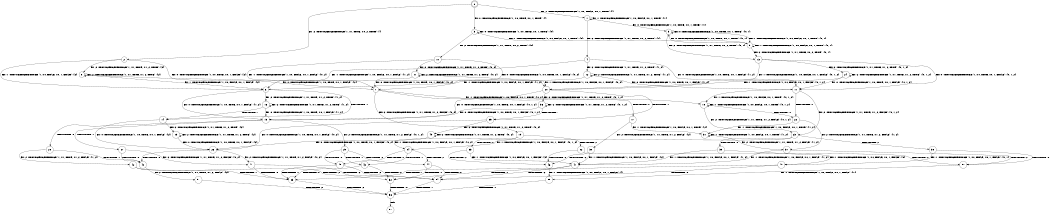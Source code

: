 digraph BCG {
size = "7, 10.5";
center = TRUE;
node [shape = circle];
0 [peripheries = 2];
0 -> 1 [label = "EX !1 !ATOMIC_EXCH_BRANCH (1, +0, FALSE, +0, 1, TRUE) !{}"];
0 -> 2 [label = "EX !2 !ATOMIC_EXCH_BRANCH (1, +1, TRUE, +0, 2, TRUE) !{}"];
0 -> 3 [label = "EX !0 !ATOMIC_EXCH_BRANCH (1, +0, TRUE, +0, 1, TRUE) !{}"];
1 -> 4 [label = "EX !2 !ATOMIC_EXCH_BRANCH (1, +1, TRUE, +0, 2, TRUE) !{1}"];
1 -> 5 [label = "EX !0 !ATOMIC_EXCH_BRANCH (1, +0, TRUE, +0, 1, TRUE) !{1}"];
1 -> 1 [label = "EX !1 !ATOMIC_EXCH_BRANCH (1, +0, FALSE, +0, 1, TRUE) !{1}"];
2 -> 6 [label = "EX !1 !ATOMIC_EXCH_BRANCH (1, +0, FALSE, +0, 1, FALSE) !{2}"];
2 -> 7 [label = "EX !0 !ATOMIC_EXCH_BRANCH (1, +0, TRUE, +0, 1, FALSE) !{2}"];
2 -> 8 [label = "EX !2 !ATOMIC_EXCH_BRANCH (1, +1, TRUE, +1, 2, TRUE) !{2}"];
3 -> 9 [label = "EX !1 !ATOMIC_EXCH_BRANCH (1, +0, FALSE, +0, 1, TRUE) !{0}"];
3 -> 10 [label = "EX !2 !ATOMIC_EXCH_BRANCH (1, +1, TRUE, +0, 2, TRUE) !{0}"];
3 -> 3 [label = "EX !0 !ATOMIC_EXCH_BRANCH (1, +0, TRUE, +0, 1, TRUE) !{0}"];
4 -> 11 [label = "EX !0 !ATOMIC_EXCH_BRANCH (1, +0, TRUE, +0, 1, FALSE) !{1, 2}"];
4 -> 12 [label = "EX !2 !ATOMIC_EXCH_BRANCH (1, +1, TRUE, +1, 2, TRUE) !{1, 2}"];
4 -> 6 [label = "EX !1 !ATOMIC_EXCH_BRANCH (1, +0, FALSE, +0, 1, FALSE) !{1, 2}"];
5 -> 13 [label = "EX !2 !ATOMIC_EXCH_BRANCH (1, +1, TRUE, +0, 2, TRUE) !{0, 1}"];
5 -> 9 [label = "EX !1 !ATOMIC_EXCH_BRANCH (1, +0, FALSE, +0, 1, TRUE) !{0, 1}"];
5 -> 5 [label = "EX !0 !ATOMIC_EXCH_BRANCH (1, +0, TRUE, +0, 1, TRUE) !{0, 1}"];
6 -> 14 [label = "TERMINATE !1"];
6 -> 15 [label = "EX !0 !ATOMIC_EXCH_BRANCH (1, +0, TRUE, +0, 1, FALSE) !{1, 2}"];
6 -> 16 [label = "EX !2 !ATOMIC_EXCH_BRANCH (1, +1, TRUE, +1, 2, TRUE) !{1, 2}"];
7 -> 17 [label = "TERMINATE !0"];
7 -> 18 [label = "EX !1 !ATOMIC_EXCH_BRANCH (1, +0, FALSE, +0, 1, TRUE) !{0, 2}"];
7 -> 19 [label = "EX !2 !ATOMIC_EXCH_BRANCH (1, +1, TRUE, +1, 2, FALSE) !{0, 2}"];
8 -> 6 [label = "EX !1 !ATOMIC_EXCH_BRANCH (1, +0, FALSE, +0, 1, FALSE) !{2}"];
8 -> 7 [label = "EX !0 !ATOMIC_EXCH_BRANCH (1, +0, TRUE, +0, 1, FALSE) !{2}"];
8 -> 8 [label = "EX !2 !ATOMIC_EXCH_BRANCH (1, +1, TRUE, +1, 2, TRUE) !{2}"];
9 -> 13 [label = "EX !2 !ATOMIC_EXCH_BRANCH (1, +1, TRUE, +0, 2, TRUE) !{0, 1}"];
9 -> 9 [label = "EX !1 !ATOMIC_EXCH_BRANCH (1, +0, FALSE, +0, 1, TRUE) !{0, 1}"];
9 -> 5 [label = "EX !0 !ATOMIC_EXCH_BRANCH (1, +0, TRUE, +0, 1, TRUE) !{0, 1}"];
10 -> 20 [label = "EX !1 !ATOMIC_EXCH_BRANCH (1, +0, FALSE, +0, 1, FALSE) !{0, 2}"];
10 -> 21 [label = "EX !2 !ATOMIC_EXCH_BRANCH (1, +1, TRUE, +1, 2, TRUE) !{0, 2}"];
10 -> 7 [label = "EX !0 !ATOMIC_EXCH_BRANCH (1, +0, TRUE, +0, 1, FALSE) !{0, 2}"];
11 -> 22 [label = "TERMINATE !0"];
11 -> 23 [label = "EX !2 !ATOMIC_EXCH_BRANCH (1, +1, TRUE, +1, 2, FALSE) !{0, 1, 2}"];
11 -> 18 [label = "EX !1 !ATOMIC_EXCH_BRANCH (1, +0, FALSE, +0, 1, TRUE) !{0, 1, 2}"];
12 -> 11 [label = "EX !0 !ATOMIC_EXCH_BRANCH (1, +0, TRUE, +0, 1, FALSE) !{1, 2}"];
12 -> 12 [label = "EX !2 !ATOMIC_EXCH_BRANCH (1, +1, TRUE, +1, 2, TRUE) !{1, 2}"];
12 -> 6 [label = "EX !1 !ATOMIC_EXCH_BRANCH (1, +0, FALSE, +0, 1, FALSE) !{1, 2}"];
13 -> 24 [label = "EX !2 !ATOMIC_EXCH_BRANCH (1, +1, TRUE, +1, 2, TRUE) !{0, 1, 2}"];
13 -> 20 [label = "EX !1 !ATOMIC_EXCH_BRANCH (1, +0, FALSE, +0, 1, FALSE) !{0, 1, 2}"];
13 -> 11 [label = "EX !0 !ATOMIC_EXCH_BRANCH (1, +0, TRUE, +0, 1, FALSE) !{0, 1, 2}"];
14 -> 25 [label = "EX !2 !ATOMIC_EXCH_BRANCH (1, +1, TRUE, +1, 2, TRUE) !{2}"];
14 -> 26 [label = "EX !0 !ATOMIC_EXCH_BRANCH (1, +0, TRUE, +0, 1, FALSE) !{2}"];
15 -> 27 [label = "TERMINATE !1"];
15 -> 28 [label = "TERMINATE !0"];
15 -> 29 [label = "EX !2 !ATOMIC_EXCH_BRANCH (1, +1, TRUE, +1, 2, FALSE) !{0, 1, 2}"];
16 -> 14 [label = "TERMINATE !1"];
16 -> 15 [label = "EX !0 !ATOMIC_EXCH_BRANCH (1, +0, TRUE, +0, 1, FALSE) !{1, 2}"];
16 -> 16 [label = "EX !2 !ATOMIC_EXCH_BRANCH (1, +1, TRUE, +1, 2, TRUE) !{1, 2}"];
17 -> 30 [label = "EX !2 !ATOMIC_EXCH_BRANCH (1, +1, TRUE, +1, 2, FALSE) !{2}"];
17 -> 31 [label = "EX !1 !ATOMIC_EXCH_BRANCH (1, +0, FALSE, +0, 1, TRUE) !{2}"];
18 -> 22 [label = "TERMINATE !0"];
18 -> 23 [label = "EX !2 !ATOMIC_EXCH_BRANCH (1, +1, TRUE, +1, 2, FALSE) !{0, 1, 2}"];
18 -> 18 [label = "EX !1 !ATOMIC_EXCH_BRANCH (1, +0, FALSE, +0, 1, TRUE) !{0, 1, 2}"];
19 -> 32 [label = "TERMINATE !2"];
19 -> 33 [label = "TERMINATE !0"];
19 -> 34 [label = "EX !1 !ATOMIC_EXCH_BRANCH (1, +0, FALSE, +0, 1, FALSE) !{0, 2}"];
20 -> 35 [label = "TERMINATE !1"];
20 -> 36 [label = "EX !2 !ATOMIC_EXCH_BRANCH (1, +1, TRUE, +1, 2, TRUE) !{0, 1, 2}"];
20 -> 15 [label = "EX !0 !ATOMIC_EXCH_BRANCH (1, +0, TRUE, +0, 1, FALSE) !{0, 1, 2}"];
21 -> 20 [label = "EX !1 !ATOMIC_EXCH_BRANCH (1, +0, FALSE, +0, 1, FALSE) !{0, 2}"];
21 -> 21 [label = "EX !2 !ATOMIC_EXCH_BRANCH (1, +1, TRUE, +1, 2, TRUE) !{0, 2}"];
21 -> 7 [label = "EX !0 !ATOMIC_EXCH_BRANCH (1, +0, TRUE, +0, 1, FALSE) !{0, 2}"];
22 -> 37 [label = "EX !2 !ATOMIC_EXCH_BRANCH (1, +1, TRUE, +1, 2, FALSE) !{1, 2}"];
22 -> 31 [label = "EX !1 !ATOMIC_EXCH_BRANCH (1, +0, FALSE, +0, 1, TRUE) !{1, 2}"];
23 -> 38 [label = "TERMINATE !2"];
23 -> 39 [label = "TERMINATE !0"];
23 -> 34 [label = "EX !1 !ATOMIC_EXCH_BRANCH (1, +0, FALSE, +0, 1, FALSE) !{0, 1, 2}"];
24 -> 24 [label = "EX !2 !ATOMIC_EXCH_BRANCH (1, +1, TRUE, +1, 2, TRUE) !{0, 1, 2}"];
24 -> 20 [label = "EX !1 !ATOMIC_EXCH_BRANCH (1, +0, FALSE, +0, 1, FALSE) !{0, 1, 2}"];
24 -> 11 [label = "EX !0 !ATOMIC_EXCH_BRANCH (1, +0, TRUE, +0, 1, FALSE) !{0, 1, 2}"];
25 -> 26 [label = "EX !0 !ATOMIC_EXCH_BRANCH (1, +0, TRUE, +0, 1, FALSE) !{2}"];
25 -> 25 [label = "EX !2 !ATOMIC_EXCH_BRANCH (1, +1, TRUE, +1, 2, TRUE) !{2}"];
26 -> 40 [label = "TERMINATE !0"];
26 -> 41 [label = "EX !2 !ATOMIC_EXCH_BRANCH (1, +1, TRUE, +1, 2, FALSE) !{0, 2}"];
27 -> 41 [label = "EX !2 !ATOMIC_EXCH_BRANCH (1, +1, TRUE, +1, 2, FALSE) !{0, 2}"];
27 -> 40 [label = "TERMINATE !0"];
28 -> 42 [label = "EX !2 !ATOMIC_EXCH_BRANCH (1, +1, TRUE, +1, 2, FALSE) !{1, 2}"];
28 -> 40 [label = "TERMINATE !1"];
29 -> 43 [label = "TERMINATE !1"];
29 -> 44 [label = "TERMINATE !2"];
29 -> 45 [label = "TERMINATE !0"];
30 -> 46 [label = "TERMINATE !2"];
30 -> 47 [label = "EX !1 !ATOMIC_EXCH_BRANCH (1, +0, FALSE, +0, 1, FALSE) !{2}"];
31 -> 37 [label = "EX !2 !ATOMIC_EXCH_BRANCH (1, +1, TRUE, +1, 2, FALSE) !{1, 2}"];
31 -> 31 [label = "EX !1 !ATOMIC_EXCH_BRANCH (1, +0, FALSE, +0, 1, TRUE) !{1, 2}"];
32 -> 46 [label = "TERMINATE !0"];
32 -> 48 [label = "EX !1 !ATOMIC_EXCH_BRANCH (1, +0, FALSE, +0, 1, FALSE) !{0}"];
33 -> 46 [label = "TERMINATE !2"];
33 -> 47 [label = "EX !1 !ATOMIC_EXCH_BRANCH (1, +0, FALSE, +0, 1, FALSE) !{2}"];
34 -> 43 [label = "TERMINATE !1"];
34 -> 44 [label = "TERMINATE !2"];
34 -> 45 [label = "TERMINATE !0"];
35 -> 49 [label = "EX !2 !ATOMIC_EXCH_BRANCH (1, +1, TRUE, +1, 2, TRUE) !{0, 2}"];
35 -> 26 [label = "EX !0 !ATOMIC_EXCH_BRANCH (1, +0, TRUE, +0, 1, FALSE) !{0, 2}"];
36 -> 35 [label = "TERMINATE !1"];
36 -> 36 [label = "EX !2 !ATOMIC_EXCH_BRANCH (1, +1, TRUE, +1, 2, TRUE) !{0, 1, 2}"];
36 -> 15 [label = "EX !0 !ATOMIC_EXCH_BRANCH (1, +0, TRUE, +0, 1, FALSE) !{0, 1, 2}"];
37 -> 50 [label = "TERMINATE !2"];
37 -> 47 [label = "EX !1 !ATOMIC_EXCH_BRANCH (1, +0, FALSE, +0, 1, FALSE) !{1, 2}"];
38 -> 48 [label = "EX !1 !ATOMIC_EXCH_BRANCH (1, +0, FALSE, +0, 1, FALSE) !{0, 1}"];
38 -> 50 [label = "TERMINATE !0"];
39 -> 47 [label = "EX !1 !ATOMIC_EXCH_BRANCH (1, +0, FALSE, +0, 1, FALSE) !{1, 2}"];
39 -> 50 [label = "TERMINATE !2"];
40 -> 51 [label = "EX !2 !ATOMIC_EXCH_BRANCH (1, +1, TRUE, +1, 2, FALSE) !{2}"];
41 -> 52 [label = "TERMINATE !2"];
41 -> 53 [label = "TERMINATE !0"];
42 -> 53 [label = "TERMINATE !1"];
42 -> 54 [label = "TERMINATE !2"];
43 -> 52 [label = "TERMINATE !2"];
43 -> 53 [label = "TERMINATE !0"];
44 -> 52 [label = "TERMINATE !1"];
44 -> 54 [label = "TERMINATE !0"];
45 -> 53 [label = "TERMINATE !1"];
45 -> 54 [label = "TERMINATE !2"];
46 -> 55 [label = "EX !1 !ATOMIC_EXCH_BRANCH (1, +0, FALSE, +0, 1, FALSE) !{}"];
47 -> 53 [label = "TERMINATE !1"];
47 -> 54 [label = "TERMINATE !2"];
48 -> 52 [label = "TERMINATE !1"];
48 -> 54 [label = "TERMINATE !0"];
49 -> 49 [label = "EX !2 !ATOMIC_EXCH_BRANCH (1, +1, TRUE, +1, 2, TRUE) !{0, 2}"];
49 -> 26 [label = "EX !0 !ATOMIC_EXCH_BRANCH (1, +0, TRUE, +0, 1, FALSE) !{0, 2}"];
50 -> 55 [label = "EX !1 !ATOMIC_EXCH_BRANCH (1, +0, FALSE, +0, 1, FALSE) !{1}"];
51 -> 56 [label = "TERMINATE !2"];
52 -> 56 [label = "TERMINATE !0"];
53 -> 56 [label = "TERMINATE !2"];
54 -> 56 [label = "TERMINATE !1"];
55 -> 56 [label = "TERMINATE !1"];
56 -> 57 [label = "exit"];
}
